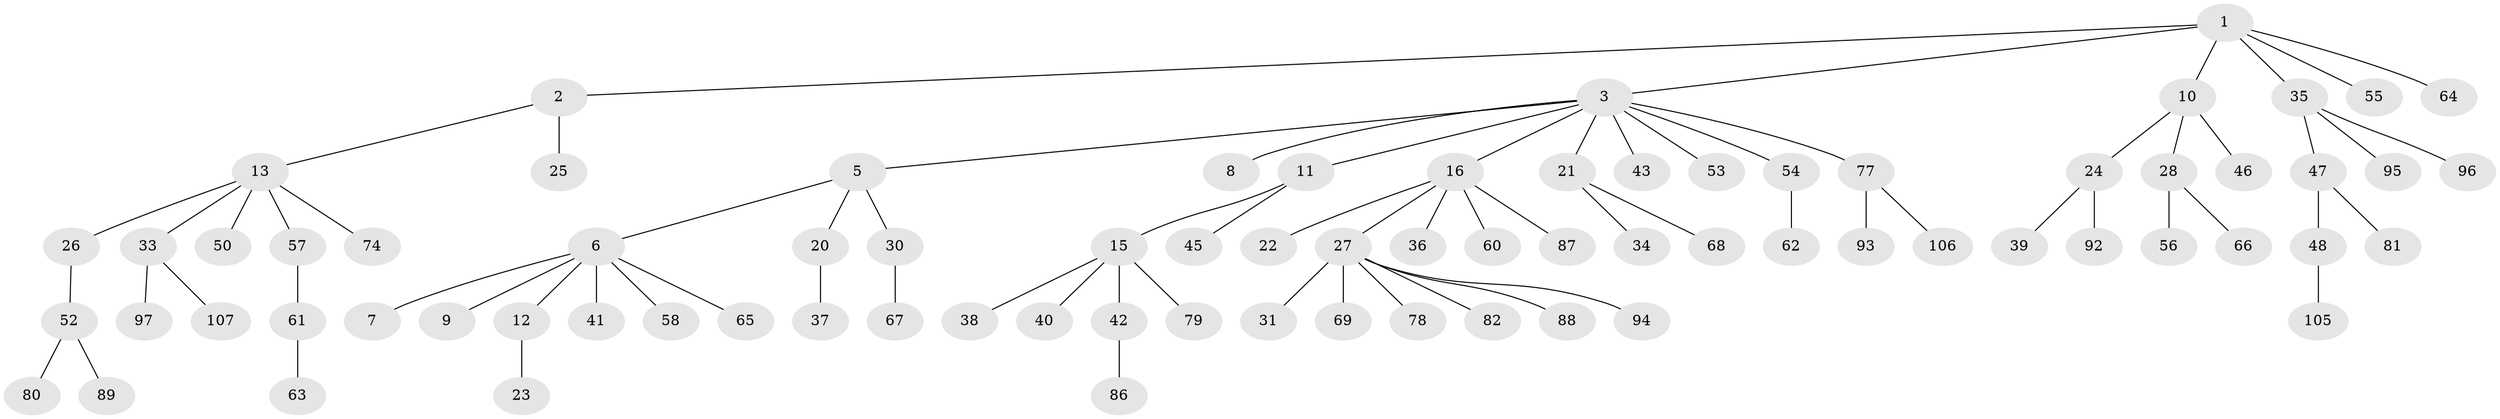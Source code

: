 // original degree distribution, {6: 0.035398230088495575, 4: 0.061946902654867256, 8: 0.008849557522123894, 1: 0.5132743362831859, 2: 0.25663716814159293, 3: 0.09734513274336283, 5: 0.02654867256637168}
// Generated by graph-tools (version 1.1) at 2025/11/02/27/25 16:11:27]
// undirected, 78 vertices, 77 edges
graph export_dot {
graph [start="1"]
  node [color=gray90,style=filled];
  1 [super="+29"];
  2 [super="+73"];
  3 [super="+4"];
  5 [super="+19"];
  6 [super="+49"];
  7;
  8;
  9 [super="+112"];
  10 [super="+14"];
  11 [super="+108"];
  12;
  13 [super="+18"];
  15 [super="+71"];
  16 [super="+17"];
  20;
  21 [super="+111"];
  22;
  23;
  24 [super="+102"];
  25;
  26 [super="+99"];
  27 [super="+32"];
  28;
  30 [super="+51"];
  31 [super="+110"];
  33 [super="+91"];
  34;
  35 [super="+44"];
  36;
  37 [super="+103"];
  38 [super="+90"];
  39;
  40;
  41;
  42 [super="+76"];
  43;
  45;
  46;
  47;
  48;
  50;
  52 [super="+72"];
  53;
  54 [super="+75"];
  55 [super="+101"];
  56 [super="+59"];
  57;
  58;
  60;
  61;
  62;
  63;
  64 [super="+70"];
  65 [super="+100"];
  66 [super="+85"];
  67;
  68;
  69 [super="+113"];
  74;
  77 [super="+84"];
  78;
  79;
  80;
  81 [super="+83"];
  82;
  86;
  87 [super="+104"];
  88;
  89 [super="+109"];
  92 [super="+98"];
  93;
  94;
  95;
  96;
  97;
  105;
  106;
  107;
  1 -- 2;
  1 -- 3;
  1 -- 10;
  1 -- 55;
  1 -- 64;
  1 -- 35;
  2 -- 13;
  2 -- 25;
  3 -- 16;
  3 -- 43;
  3 -- 54;
  3 -- 77;
  3 -- 5;
  3 -- 53;
  3 -- 21;
  3 -- 8;
  3 -- 11;
  5 -- 6;
  5 -- 30;
  5 -- 20;
  6 -- 7;
  6 -- 9;
  6 -- 12;
  6 -- 41;
  6 -- 58;
  6 -- 65;
  10 -- 28;
  10 -- 24;
  10 -- 46;
  11 -- 15;
  11 -- 45;
  12 -- 23;
  13 -- 33;
  13 -- 50;
  13 -- 57;
  13 -- 26;
  13 -- 74;
  15 -- 38;
  15 -- 40;
  15 -- 42;
  15 -- 79;
  16 -- 22;
  16 -- 36;
  16 -- 60;
  16 -- 27;
  16 -- 87;
  20 -- 37;
  21 -- 34;
  21 -- 68;
  24 -- 39;
  24 -- 92;
  26 -- 52;
  27 -- 31;
  27 -- 88;
  27 -- 94;
  27 -- 82;
  27 -- 69;
  27 -- 78;
  28 -- 56;
  28 -- 66;
  30 -- 67;
  33 -- 107;
  33 -- 97;
  35 -- 47;
  35 -- 95;
  35 -- 96;
  42 -- 86;
  47 -- 48;
  47 -- 81;
  48 -- 105;
  52 -- 80;
  52 -- 89;
  54 -- 62;
  57 -- 61;
  61 -- 63;
  77 -- 106;
  77 -- 93;
}
